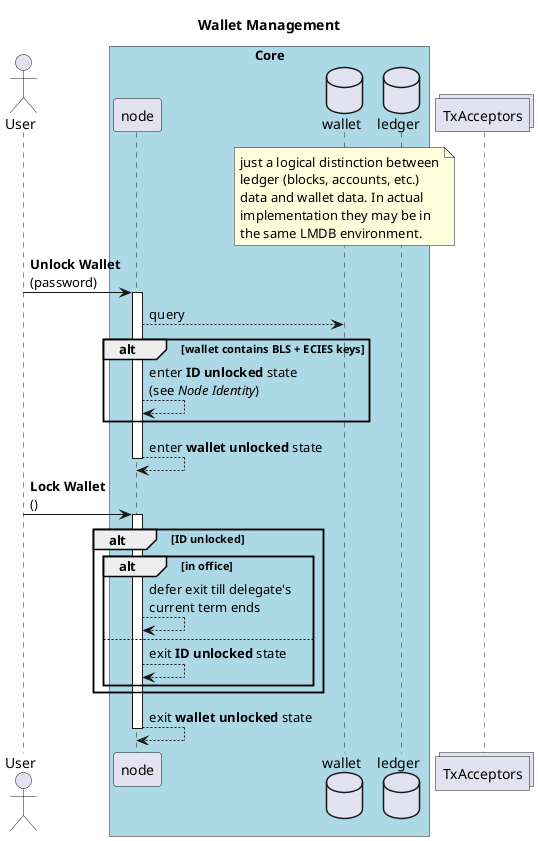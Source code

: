 @startuml

Title Wallet Management

actor User
box "Core" #LightBlue
	participant node
    database wallet
    database ledger
end box
collections txa as "TxAcceptors"

note over wallet
    just a logical distinction between
    ledger (blocks, accounts, etc.)
    data and wallet data. In actual
    implementation they may be in
    the same LMDB environment.
end note

User -> node : **Unlock Wallet**\n(password)
activate node
node --> wallet : query
alt wallet contains BLS + ECIES keys
    node --> node : enter **ID unlocked** state\n(see //Node Identity//)
end
node --> node : enter **wallet unlocked** state
deactivate node

User -> node : **Lock Wallet**\n()
activate node
alt ID unlocked
    alt in office
        node --> node : defer exit till delegate's\ncurrent term ends
    else
        node --> node : exit **ID unlocked** state
    end
end
node --> node : exit **wallet unlocked** state
deactivate node

@enduml
